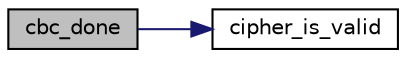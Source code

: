 digraph "cbc_done"
{
 // LATEX_PDF_SIZE
  edge [fontname="Helvetica",fontsize="10",labelfontname="Helvetica",labelfontsize="10"];
  node [fontname="Helvetica",fontsize="10",shape=record];
  rankdir="LR";
  Node0 [label="cbc_done",height=0.2,width=0.4,color="black", fillcolor="grey75", style="filled", fontcolor="black",tooltip="Terminate the chain."];
  Node0 -> Node1 [color="midnightblue",fontsize="10",style="solid"];
  Node1 [label="cipher_is_valid",height=0.2,width=0.4,color="black", fillcolor="white", style="filled",URL="$tomcrypt__cipher_8h.html#ac30eb68934c4ca07205344dc9d159221",tooltip=" "];
}
